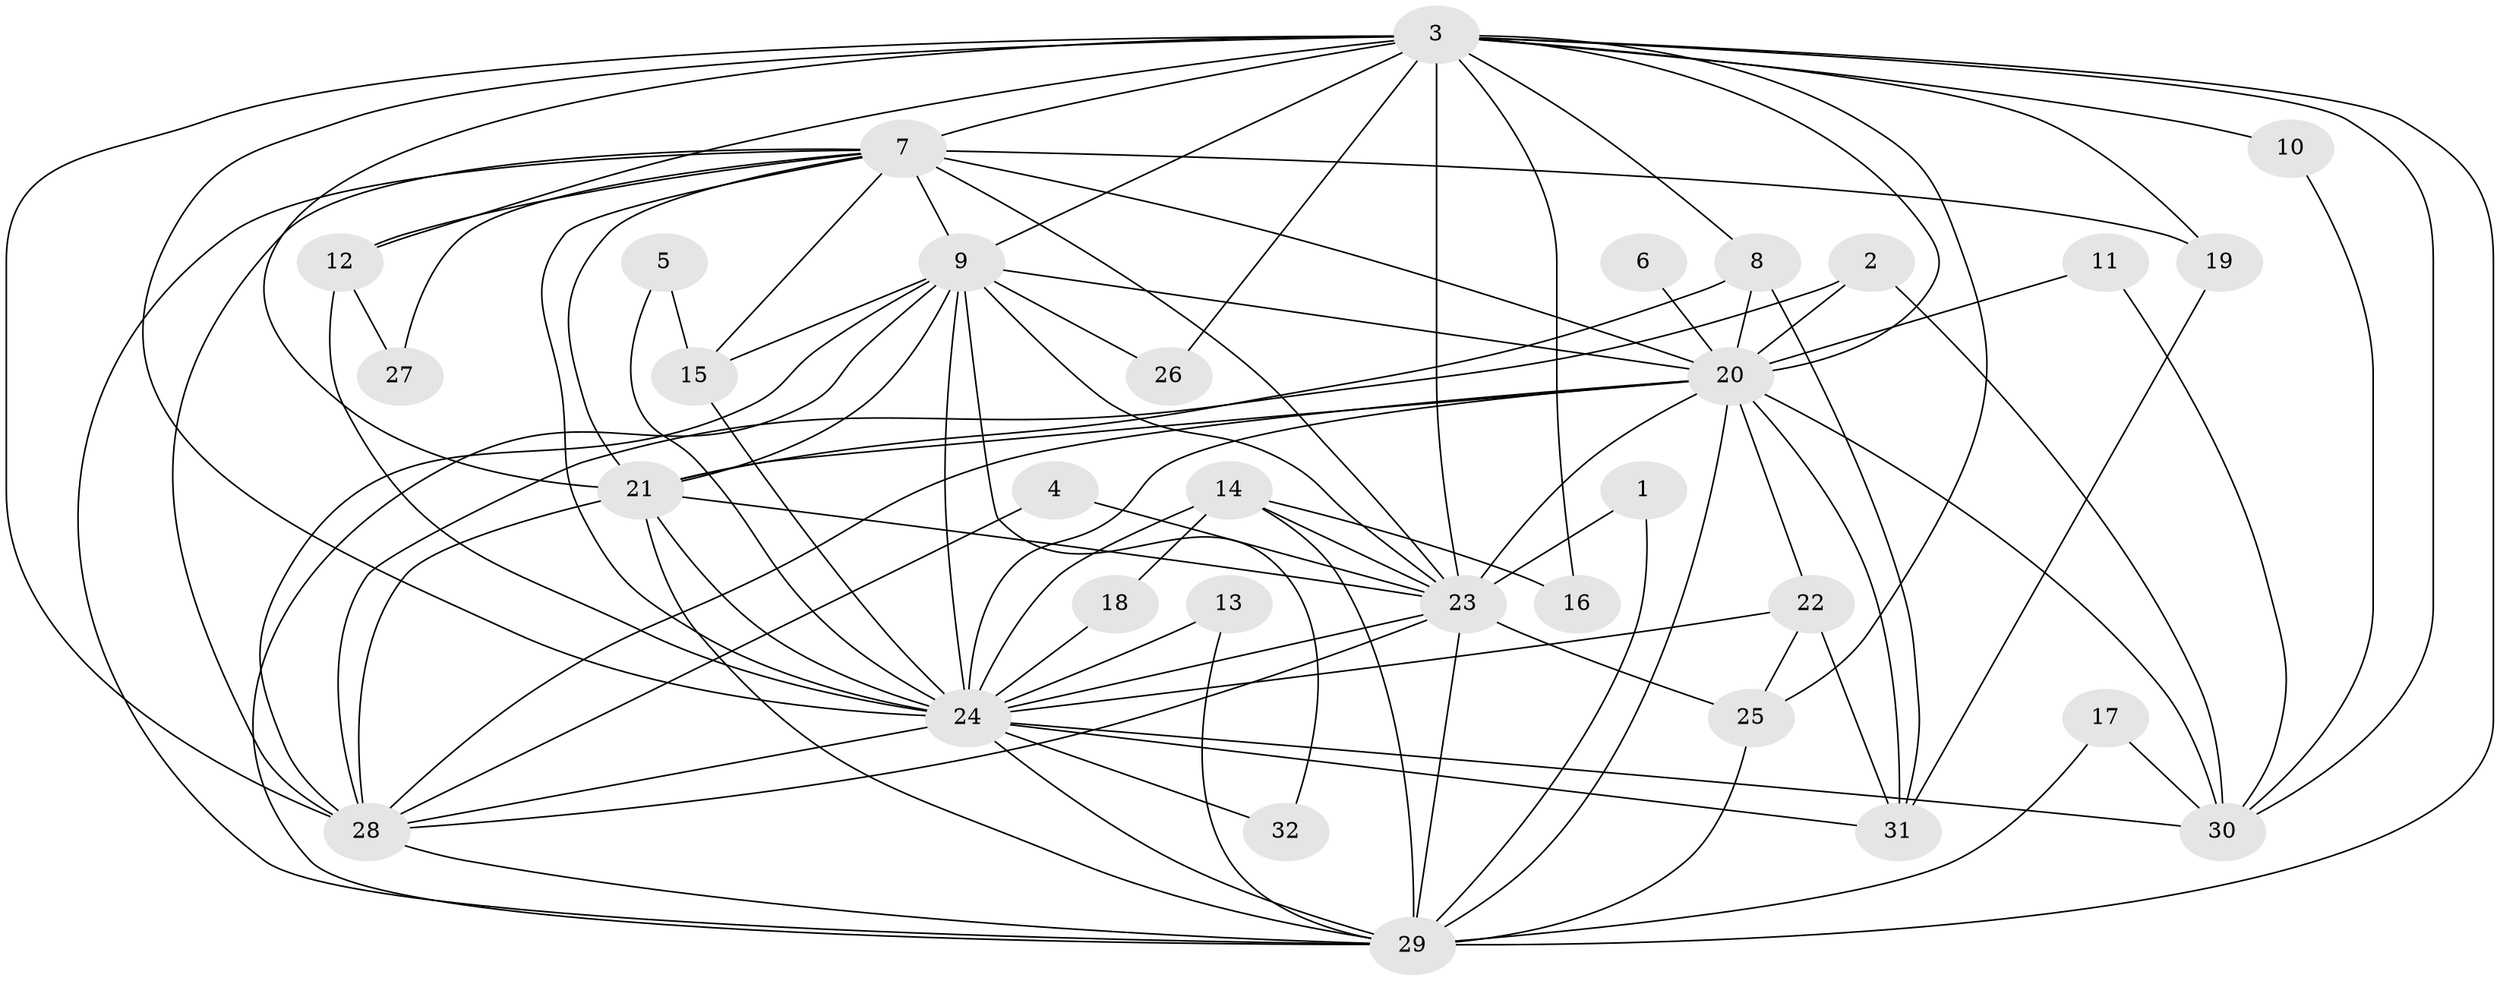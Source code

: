 // original degree distribution, {14: 0.015873015873015872, 13: 0.047619047619047616, 24: 0.015873015873015872, 18: 0.015873015873015872, 15: 0.047619047619047616, 22: 0.015873015873015872, 2: 0.5238095238095238, 3: 0.15873015873015872, 4: 0.1111111111111111, 5: 0.031746031746031744, 6: 0.015873015873015872}
// Generated by graph-tools (version 1.1) at 2025/25/03/09/25 03:25:41]
// undirected, 32 vertices, 92 edges
graph export_dot {
graph [start="1"]
  node [color=gray90,style=filled];
  1;
  2;
  3;
  4;
  5;
  6;
  7;
  8;
  9;
  10;
  11;
  12;
  13;
  14;
  15;
  16;
  17;
  18;
  19;
  20;
  21;
  22;
  23;
  24;
  25;
  26;
  27;
  28;
  29;
  30;
  31;
  32;
  1 -- 23 [weight=1.0];
  1 -- 29 [weight=1.0];
  2 -- 20 [weight=1.0];
  2 -- 28 [weight=1.0];
  2 -- 30 [weight=1.0];
  3 -- 7 [weight=2.0];
  3 -- 8 [weight=1.0];
  3 -- 9 [weight=2.0];
  3 -- 10 [weight=1.0];
  3 -- 12 [weight=1.0];
  3 -- 16 [weight=1.0];
  3 -- 19 [weight=1.0];
  3 -- 20 [weight=3.0];
  3 -- 21 [weight=2.0];
  3 -- 23 [weight=2.0];
  3 -- 24 [weight=2.0];
  3 -- 25 [weight=1.0];
  3 -- 26 [weight=1.0];
  3 -- 28 [weight=2.0];
  3 -- 29 [weight=2.0];
  3 -- 30 [weight=1.0];
  4 -- 23 [weight=1.0];
  4 -- 28 [weight=1.0];
  5 -- 15 [weight=1.0];
  5 -- 24 [weight=1.0];
  6 -- 20 [weight=1.0];
  7 -- 9 [weight=1.0];
  7 -- 12 [weight=1.0];
  7 -- 15 [weight=1.0];
  7 -- 19 [weight=1.0];
  7 -- 20 [weight=2.0];
  7 -- 21 [weight=1.0];
  7 -- 23 [weight=1.0];
  7 -- 24 [weight=1.0];
  7 -- 27 [weight=1.0];
  7 -- 28 [weight=1.0];
  7 -- 29 [weight=1.0];
  8 -- 20 [weight=1.0];
  8 -- 21 [weight=1.0];
  8 -- 31 [weight=1.0];
  9 -- 15 [weight=1.0];
  9 -- 20 [weight=2.0];
  9 -- 21 [weight=2.0];
  9 -- 23 [weight=1.0];
  9 -- 24 [weight=2.0];
  9 -- 26 [weight=1.0];
  9 -- 28 [weight=1.0];
  9 -- 29 [weight=1.0];
  9 -- 32 [weight=1.0];
  10 -- 30 [weight=1.0];
  11 -- 20 [weight=2.0];
  11 -- 30 [weight=1.0];
  12 -- 24 [weight=1.0];
  12 -- 27 [weight=1.0];
  13 -- 24 [weight=1.0];
  13 -- 29 [weight=1.0];
  14 -- 16 [weight=1.0];
  14 -- 18 [weight=1.0];
  14 -- 23 [weight=1.0];
  14 -- 24 [weight=1.0];
  14 -- 29 [weight=1.0];
  15 -- 24 [weight=1.0];
  17 -- 29 [weight=1.0];
  17 -- 30 [weight=1.0];
  18 -- 24 [weight=1.0];
  19 -- 31 [weight=1.0];
  20 -- 21 [weight=2.0];
  20 -- 22 [weight=1.0];
  20 -- 23 [weight=2.0];
  20 -- 24 [weight=1.0];
  20 -- 28 [weight=1.0];
  20 -- 29 [weight=3.0];
  20 -- 30 [weight=1.0];
  20 -- 31 [weight=1.0];
  21 -- 23 [weight=2.0];
  21 -- 24 [weight=2.0];
  21 -- 28 [weight=1.0];
  21 -- 29 [weight=3.0];
  22 -- 24 [weight=1.0];
  22 -- 25 [weight=1.0];
  22 -- 31 [weight=1.0];
  23 -- 24 [weight=1.0];
  23 -- 25 [weight=1.0];
  23 -- 28 [weight=1.0];
  23 -- 29 [weight=1.0];
  24 -- 28 [weight=1.0];
  24 -- 29 [weight=2.0];
  24 -- 30 [weight=2.0];
  24 -- 31 [weight=1.0];
  24 -- 32 [weight=1.0];
  25 -- 29 [weight=2.0];
  28 -- 29 [weight=1.0];
}
